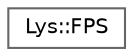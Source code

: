 digraph "Graphical Class Hierarchy"
{
 // LATEX_PDF_SIZE
  bgcolor="transparent";
  edge [fontname=Helvetica,fontsize=10,labelfontname=Helvetica,labelfontsize=10];
  node [fontname=Helvetica,fontsize=10,shape=box,height=0.2,width=0.4];
  rankdir="LR";
  Node0 [id="Node000000",label="Lys::FPS",height=0.2,width=0.4,color="grey40", fillcolor="white", style="filled",URL="$classLys_1_1FPS.html",tooltip=" "];
}

